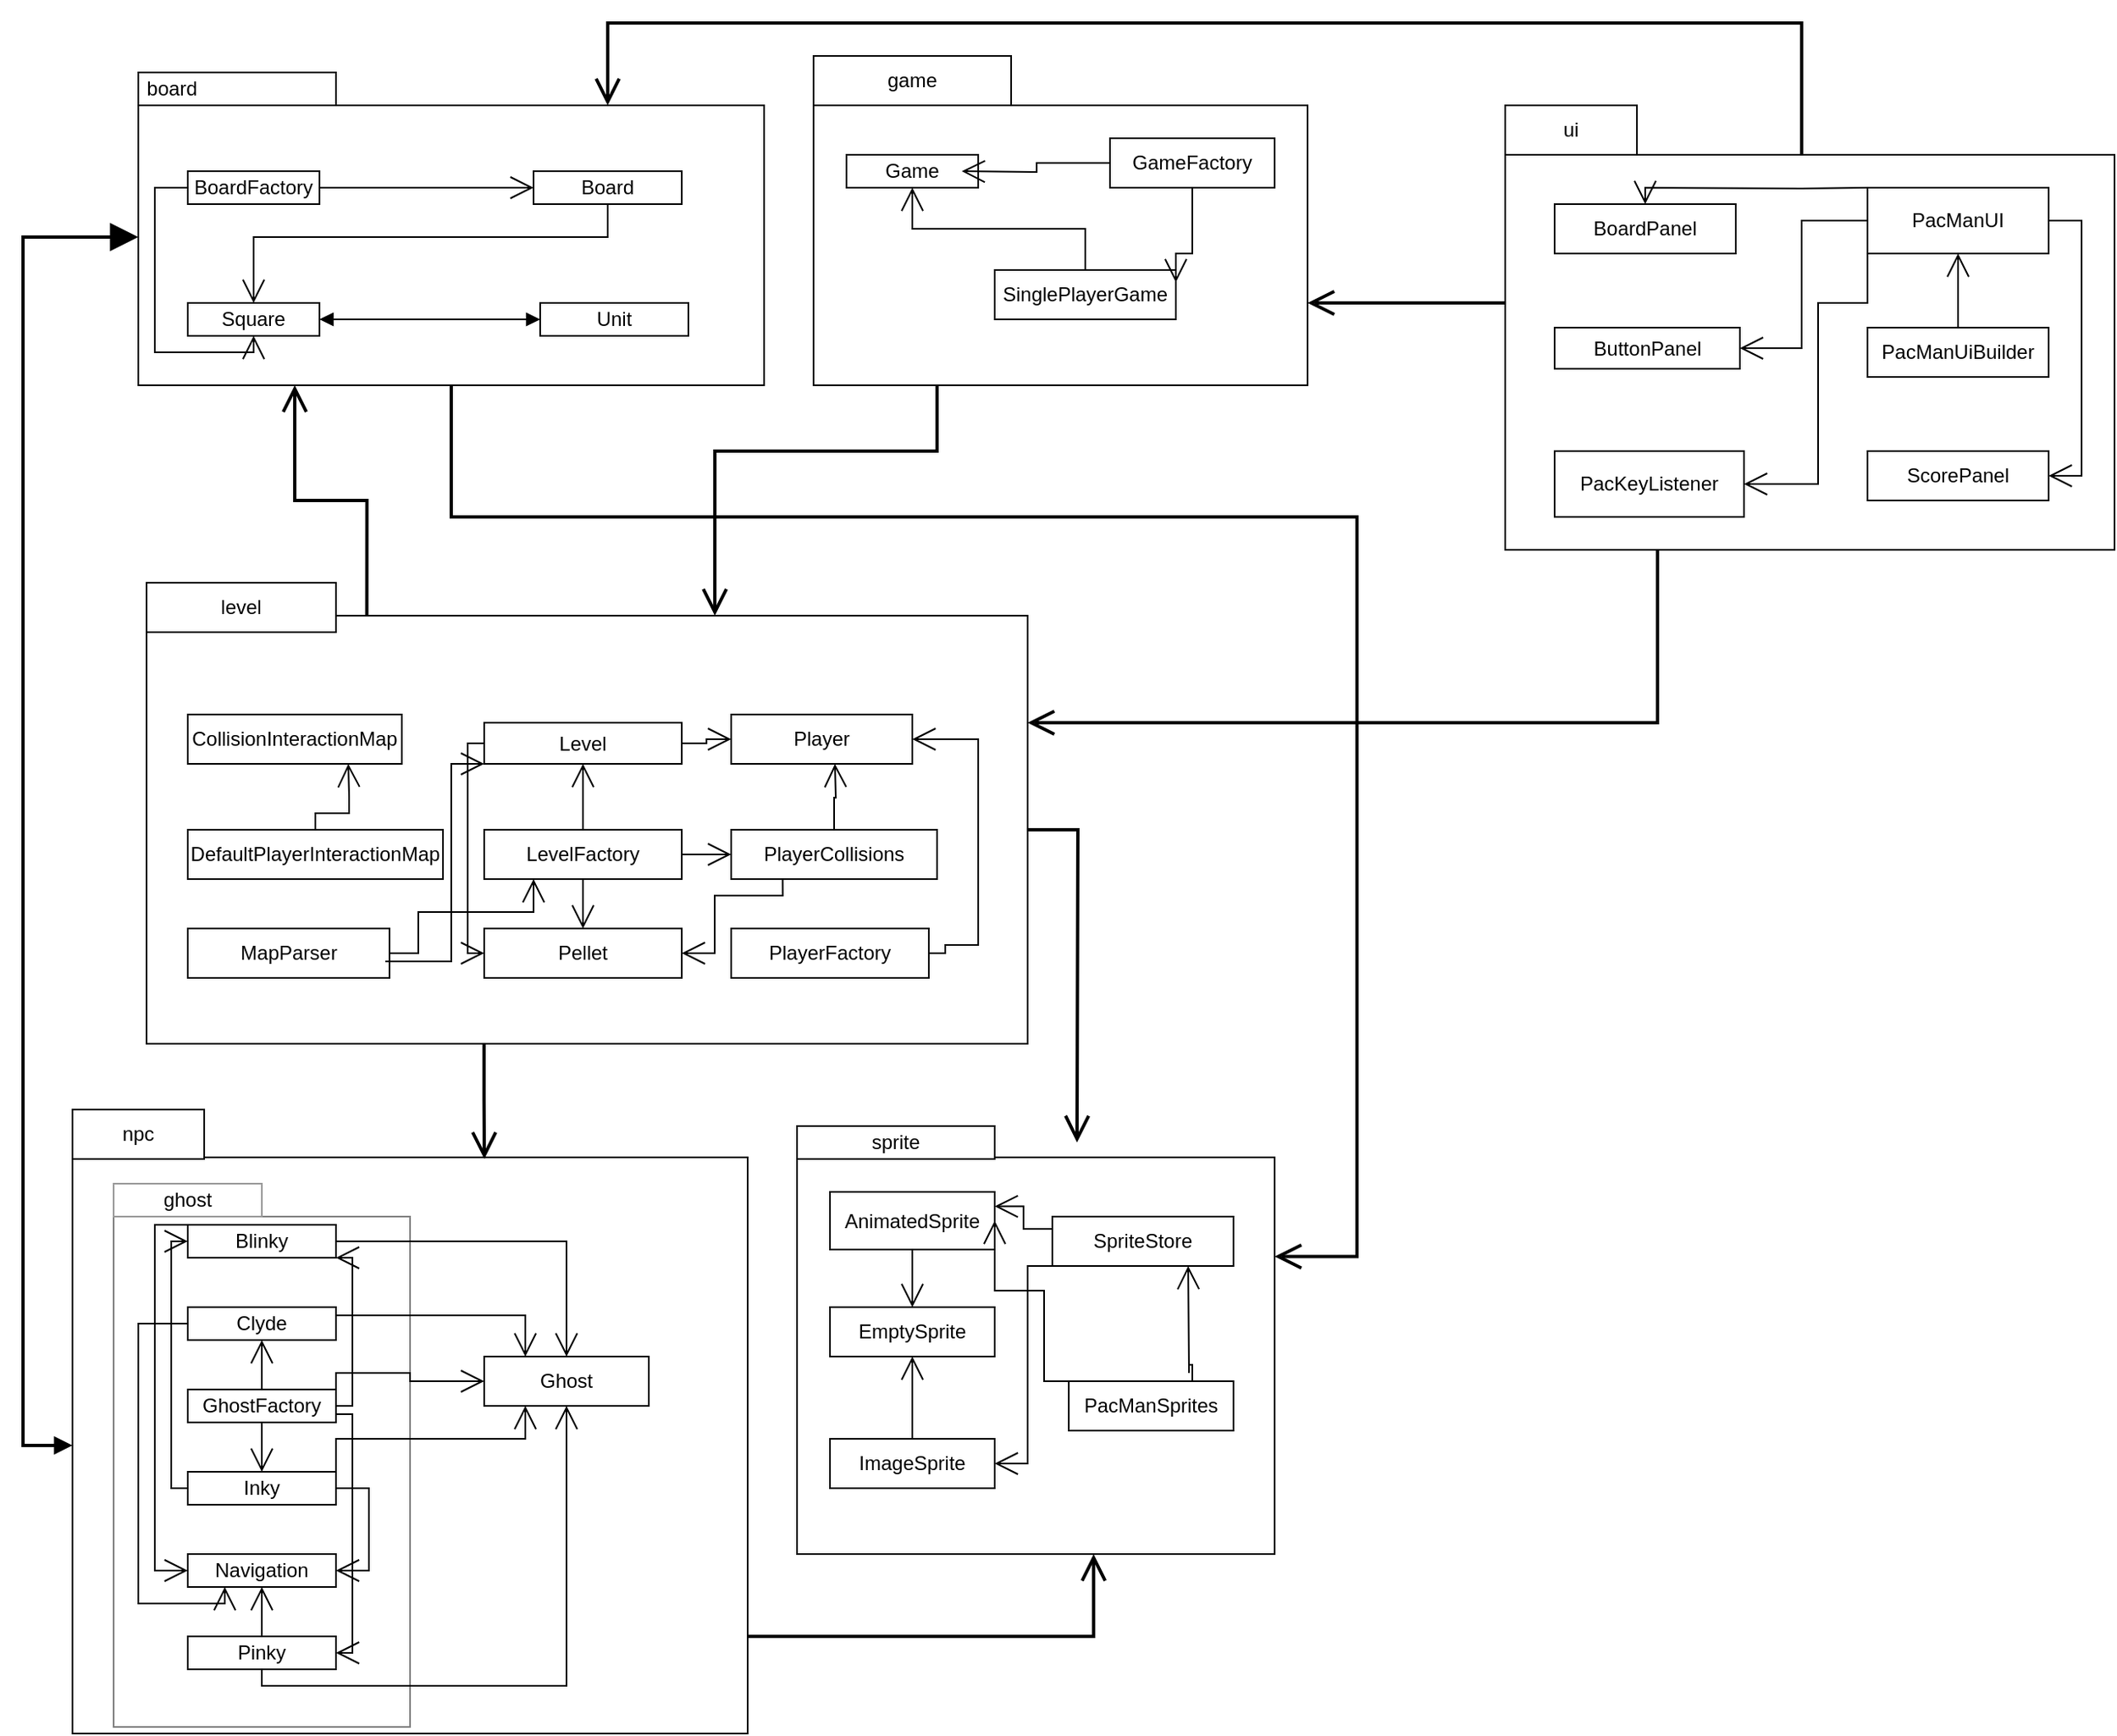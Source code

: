 <mxfile version="15.4.1" type="github" pages="2">
  <diagram id="rdmNm7blJMBrnPc9yoXX" name="Page-1">
    <mxGraphModel dx="2450" dy="2542" grid="1" gridSize="10" guides="1" tooltips="1" connect="1" arrows="1" fold="1" page="1" pageScale="1" pageWidth="827" pageHeight="1169" math="0" shadow="0">
      <root>
        <mxCell id="0" />
        <mxCell id="1" parent="0" />
        <mxCell id="NA3H21Q3aeugYwYsM-4N-1" value="" style="rounded=0;whiteSpace=wrap;html=1;" vertex="1" parent="1">
          <mxGeometry x="50" y="60" width="380" height="170" as="geometry" />
        </mxCell>
        <mxCell id="NA3H21Q3aeugYwYsM-4N-2" value="" style="rounded=0;whiteSpace=wrap;html=1;" vertex="1" parent="1">
          <mxGeometry x="50" y="40" width="120" height="20" as="geometry" />
        </mxCell>
        <mxCell id="NA3H21Q3aeugYwYsM-4N-3" value="board" style="text;html=1;align=center;verticalAlign=middle;resizable=0;points=[];autosize=1;strokeColor=none;fillColor=none;" vertex="1" parent="1">
          <mxGeometry x="45" y="40" width="50" height="20" as="geometry" />
        </mxCell>
        <mxCell id="NA3H21Q3aeugYwYsM-4N-4" value="BoardFactory" style="rounded=0;whiteSpace=wrap;html=1;" vertex="1" parent="1">
          <mxGeometry x="80" y="100" width="80" height="20" as="geometry" />
        </mxCell>
        <mxCell id="NA3H21Q3aeugYwYsM-4N-5" value="Board" style="rounded=0;whiteSpace=wrap;html=1;" vertex="1" parent="1">
          <mxGeometry x="290" y="100" width="90" height="20" as="geometry" />
        </mxCell>
        <mxCell id="NA3H21Q3aeugYwYsM-4N-8" value="Square" style="rounded=0;whiteSpace=wrap;html=1;" vertex="1" parent="1">
          <mxGeometry x="80" y="180" width="80" height="20" as="geometry" />
        </mxCell>
        <mxCell id="NA3H21Q3aeugYwYsM-4N-10" value="" style="rounded=0;whiteSpace=wrap;html=1;" vertex="1" parent="1">
          <mxGeometry x="460" y="60" width="300" height="170" as="geometry" />
        </mxCell>
        <mxCell id="NA3H21Q3aeugYwYsM-4N-11" value="game" style="rounded=0;whiteSpace=wrap;html=1;" vertex="1" parent="1">
          <mxGeometry x="460" y="30" width="120" height="30" as="geometry" />
        </mxCell>
        <mxCell id="NA3H21Q3aeugYwYsM-4N-9" value="Unit" style="rounded=0;whiteSpace=wrap;html=1;" vertex="1" parent="1">
          <mxGeometry x="294" y="180" width="90" height="20" as="geometry" />
        </mxCell>
        <mxCell id="NA3H21Q3aeugYwYsM-4N-17" value="" style="endArrow=open;endFill=1;endSize=12;html=1;rounded=0;edgeStyle=orthogonalEdgeStyle;" edge="1" parent="1" source="NA3H21Q3aeugYwYsM-4N-5" target="NA3H21Q3aeugYwYsM-4N-8">
          <mxGeometry width="160" relative="1" as="geometry">
            <mxPoint x="190" y="120" as="sourcePoint" />
            <mxPoint x="350" y="120" as="targetPoint" />
            <Array as="points">
              <mxPoint x="335" y="140" />
              <mxPoint x="120" y="140" />
            </Array>
          </mxGeometry>
        </mxCell>
        <mxCell id="NA3H21Q3aeugYwYsM-4N-18" value="" style="endArrow=open;endFill=1;endSize=12;html=1;rounded=0;edgeStyle=orthogonalEdgeStyle;" edge="1" parent="1" source="NA3H21Q3aeugYwYsM-4N-4" target="NA3H21Q3aeugYwYsM-4N-5">
          <mxGeometry width="160" relative="1" as="geometry">
            <mxPoint x="190" y="120" as="sourcePoint" />
            <mxPoint x="350" y="120" as="targetPoint" />
          </mxGeometry>
        </mxCell>
        <mxCell id="NA3H21Q3aeugYwYsM-4N-19" value="" style="endArrow=open;endFill=1;endSize=12;html=1;rounded=0;edgeStyle=orthogonalEdgeStyle;entryX=0.5;entryY=1;entryDx=0;entryDy=0;exitX=0;exitY=0.5;exitDx=0;exitDy=0;" edge="1" parent="1" source="NA3H21Q3aeugYwYsM-4N-4" target="NA3H21Q3aeugYwYsM-4N-8">
          <mxGeometry width="160" relative="1" as="geometry">
            <mxPoint x="150" y="110" as="sourcePoint" />
            <mxPoint x="350" y="120" as="targetPoint" />
            <Array as="points">
              <mxPoint x="60" y="110" />
              <mxPoint x="60" y="210" />
              <mxPoint x="120" y="210" />
            </Array>
          </mxGeometry>
        </mxCell>
        <mxCell id="NA3H21Q3aeugYwYsM-4N-27" value="" style="endArrow=block;startArrow=block;endFill=1;startFill=1;html=1;rounded=0;edgeStyle=orthogonalEdgeStyle;entryX=0;entryY=0.5;entryDx=0;entryDy=0;exitX=1;exitY=0.5;exitDx=0;exitDy=0;" edge="1" parent="1" source="NA3H21Q3aeugYwYsM-4N-8" target="NA3H21Q3aeugYwYsM-4N-9">
          <mxGeometry width="160" relative="1" as="geometry">
            <mxPoint x="190" y="120" as="sourcePoint" />
            <mxPoint x="350" y="120" as="targetPoint" />
            <Array as="points" />
          </mxGeometry>
        </mxCell>
        <mxCell id="NA3H21Q3aeugYwYsM-4N-28" value="Game" style="rounded=0;whiteSpace=wrap;html=1;" vertex="1" parent="1">
          <mxGeometry x="480" y="90" width="80" height="20" as="geometry" />
        </mxCell>
        <mxCell id="NA3H21Q3aeugYwYsM-4N-29" value="SinglePlayerGame" style="rounded=0;whiteSpace=wrap;html=1;" vertex="1" parent="1">
          <mxGeometry x="570" y="160" width="110" height="30" as="geometry" />
        </mxCell>
        <mxCell id="NA3H21Q3aeugYwYsM-4N-30" value="GameFactory" style="rounded=0;whiteSpace=wrap;html=1;" vertex="1" parent="1">
          <mxGeometry x="640" y="80" width="100" height="30" as="geometry" />
        </mxCell>
        <mxCell id="NA3H21Q3aeugYwYsM-4N-32" value="" style="endArrow=open;endFill=1;endSize=12;html=1;rounded=0;edgeStyle=orthogonalEdgeStyle;exitX=0;exitY=0.5;exitDx=0;exitDy=0;" edge="1" parent="1" source="NA3H21Q3aeugYwYsM-4N-30">
          <mxGeometry width="160" relative="1" as="geometry">
            <mxPoint x="320" y="20" as="sourcePoint" />
            <mxPoint x="550" y="100" as="targetPoint" />
          </mxGeometry>
        </mxCell>
        <mxCell id="NA3H21Q3aeugYwYsM-4N-33" value="" style="endArrow=open;endFill=1;endSize=12;html=1;rounded=0;edgeStyle=orthogonalEdgeStyle;exitX=0.5;exitY=1;exitDx=0;exitDy=0;entryX=1;entryY=0.25;entryDx=0;entryDy=0;" edge="1" parent="1" source="NA3H21Q3aeugYwYsM-4N-30" target="NA3H21Q3aeugYwYsM-4N-29">
          <mxGeometry width="160" relative="1" as="geometry">
            <mxPoint x="320" y="20" as="sourcePoint" />
            <mxPoint x="480" y="20" as="targetPoint" />
            <Array as="points">
              <mxPoint x="690" y="150" />
              <mxPoint x="680" y="150" />
            </Array>
          </mxGeometry>
        </mxCell>
        <mxCell id="NA3H21Q3aeugYwYsM-4N-34" value="" style="endArrow=open;endFill=1;endSize=12;html=1;rounded=0;edgeStyle=orthogonalEdgeStyle;exitX=0.5;exitY=0;exitDx=0;exitDy=0;entryX=0.5;entryY=1;entryDx=0;entryDy=0;" edge="1" parent="1" source="NA3H21Q3aeugYwYsM-4N-29" target="NA3H21Q3aeugYwYsM-4N-28">
          <mxGeometry width="160" relative="1" as="geometry">
            <mxPoint x="320" y="20" as="sourcePoint" />
            <mxPoint x="480" y="20" as="targetPoint" />
          </mxGeometry>
        </mxCell>
        <mxCell id="NA3H21Q3aeugYwYsM-4N-35" value="" style="rounded=0;whiteSpace=wrap;html=1;" vertex="1" parent="1">
          <mxGeometry x="55" y="370" width="535" height="260" as="geometry" />
        </mxCell>
        <mxCell id="NA3H21Q3aeugYwYsM-4N-36" value="level" style="rounded=0;whiteSpace=wrap;html=1;" vertex="1" parent="1">
          <mxGeometry x="55" y="350" width="115" height="30" as="geometry" />
        </mxCell>
        <mxCell id="NA3H21Q3aeugYwYsM-4N-37" value="CollisionInteractionMap" style="rounded=0;whiteSpace=wrap;html=1;" vertex="1" parent="1">
          <mxGeometry x="80" y="430" width="130" height="30" as="geometry" />
        </mxCell>
        <mxCell id="NA3H21Q3aeugYwYsM-4N-38" value="DefaultPlayerInteractionMap" style="rounded=0;whiteSpace=wrap;html=1;" vertex="1" parent="1">
          <mxGeometry x="80" y="500" width="155" height="30" as="geometry" />
        </mxCell>
        <mxCell id="NA3H21Q3aeugYwYsM-4N-39" value="Level" style="rounded=0;whiteSpace=wrap;html=1;" vertex="1" parent="1">
          <mxGeometry x="260" y="435" width="120" height="25" as="geometry" />
        </mxCell>
        <mxCell id="NA3H21Q3aeugYwYsM-4N-40" value="LevelFactory" style="rounded=0;whiteSpace=wrap;html=1;" vertex="1" parent="1">
          <mxGeometry x="260" y="500" width="120" height="30" as="geometry" />
        </mxCell>
        <mxCell id="NA3H21Q3aeugYwYsM-4N-41" value="MapParser" style="rounded=0;whiteSpace=wrap;html=1;" vertex="1" parent="1">
          <mxGeometry x="80" y="560" width="122.5" height="30" as="geometry" />
        </mxCell>
        <mxCell id="NA3H21Q3aeugYwYsM-4N-42" value="Pellet" style="rounded=0;whiteSpace=wrap;html=1;" vertex="1" parent="1">
          <mxGeometry x="260" y="560" width="120" height="30" as="geometry" />
        </mxCell>
        <mxCell id="NA3H21Q3aeugYwYsM-4N-43" value="Player" style="rounded=0;whiteSpace=wrap;html=1;" vertex="1" parent="1">
          <mxGeometry x="410" y="430" width="110" height="30" as="geometry" />
        </mxCell>
        <mxCell id="NA3H21Q3aeugYwYsM-4N-44" value="PlayerCollisions" style="rounded=0;whiteSpace=wrap;html=1;" vertex="1" parent="1">
          <mxGeometry x="410" y="500" width="125" height="30" as="geometry" />
        </mxCell>
        <mxCell id="NA3H21Q3aeugYwYsM-4N-45" value="PlayerFactory" style="rounded=0;whiteSpace=wrap;html=1;" vertex="1" parent="1">
          <mxGeometry x="410" y="560" width="120" height="30" as="geometry" />
        </mxCell>
        <mxCell id="NA3H21Q3aeugYwYsM-4N-46" value="" style="endArrow=open;endFill=1;endSize=12;html=1;rounded=0;edgeStyle=orthogonalEdgeStyle;exitX=0.5;exitY=0;exitDx=0;exitDy=0;entryX=0.75;entryY=1;entryDx=0;entryDy=0;" edge="1" parent="1" source="NA3H21Q3aeugYwYsM-4N-38" target="NA3H21Q3aeugYwYsM-4N-37">
          <mxGeometry width="160" relative="1" as="geometry">
            <mxPoint x="270" y="360" as="sourcePoint" />
            <mxPoint x="430" y="360" as="targetPoint" />
            <Array as="points">
              <mxPoint x="158" y="490" />
              <mxPoint x="178" y="490" />
              <mxPoint x="178" y="480" />
              <mxPoint x="178" y="480" />
            </Array>
          </mxGeometry>
        </mxCell>
        <mxCell id="NA3H21Q3aeugYwYsM-4N-49" value="" style="endArrow=open;endFill=1;endSize=12;html=1;rounded=0;edgeStyle=orthogonalEdgeStyle;exitX=1;exitY=0.5;exitDx=0;exitDy=0;entryX=0;entryY=0.5;entryDx=0;entryDy=0;" edge="1" parent="1" source="NA3H21Q3aeugYwYsM-4N-39" target="NA3H21Q3aeugYwYsM-4N-43">
          <mxGeometry width="160" relative="1" as="geometry">
            <mxPoint x="190" y="570" as="sourcePoint" />
            <mxPoint x="350" y="570" as="targetPoint" />
          </mxGeometry>
        </mxCell>
        <mxCell id="NA3H21Q3aeugYwYsM-4N-50" value="" style="endArrow=open;endFill=1;endSize=12;html=1;rounded=0;edgeStyle=orthogonalEdgeStyle;exitX=0.5;exitY=0;exitDx=0;exitDy=0;entryX=0.5;entryY=1;entryDx=0;entryDy=0;" edge="1" parent="1" source="NA3H21Q3aeugYwYsM-4N-40" target="NA3H21Q3aeugYwYsM-4N-39">
          <mxGeometry width="160" relative="1" as="geometry">
            <mxPoint x="260" y="580" as="sourcePoint" />
            <mxPoint x="420" y="580" as="targetPoint" />
            <Array as="points" />
          </mxGeometry>
        </mxCell>
        <mxCell id="NA3H21Q3aeugYwYsM-4N-51" value="" style="endArrow=open;endFill=1;endSize=12;html=1;rounded=0;edgeStyle=orthogonalEdgeStyle;exitX=1;exitY=0.5;exitDx=0;exitDy=0;" edge="1" parent="1" source="NA3H21Q3aeugYwYsM-4N-40">
          <mxGeometry width="160" relative="1" as="geometry">
            <mxPoint x="260" y="580" as="sourcePoint" />
            <mxPoint x="410" y="515" as="targetPoint" />
          </mxGeometry>
        </mxCell>
        <mxCell id="NA3H21Q3aeugYwYsM-4N-52" value="" style="endArrow=open;endFill=1;endSize=12;html=1;rounded=0;edgeStyle=orthogonalEdgeStyle;exitX=0.5;exitY=1;exitDx=0;exitDy=0;entryX=0.5;entryY=0;entryDx=0;entryDy=0;" edge="1" parent="1" source="NA3H21Q3aeugYwYsM-4N-40" target="NA3H21Q3aeugYwYsM-4N-42">
          <mxGeometry width="160" relative="1" as="geometry">
            <mxPoint x="260" y="580" as="sourcePoint" />
            <mxPoint x="420" y="580" as="targetPoint" />
          </mxGeometry>
        </mxCell>
        <mxCell id="NA3H21Q3aeugYwYsM-4N-53" value="" style="endArrow=open;endFill=1;endSize=12;html=1;rounded=0;edgeStyle=orthogonalEdgeStyle;exitX=0;exitY=0.5;exitDx=0;exitDy=0;entryX=0;entryY=0.5;entryDx=0;entryDy=0;" edge="1" parent="1" source="NA3H21Q3aeugYwYsM-4N-39" target="NA3H21Q3aeugYwYsM-4N-42">
          <mxGeometry width="160" relative="1" as="geometry">
            <mxPoint x="260" y="580" as="sourcePoint" />
            <mxPoint x="420" y="580" as="targetPoint" />
          </mxGeometry>
        </mxCell>
        <mxCell id="NA3H21Q3aeugYwYsM-4N-54" value="" style="endArrow=open;endFill=1;endSize=12;html=1;rounded=0;edgeStyle=orthogonalEdgeStyle;exitX=1;exitY=0.5;exitDx=0;exitDy=0;entryX=0.25;entryY=1;entryDx=0;entryDy=0;" edge="1" parent="1" source="NA3H21Q3aeugYwYsM-4N-41" target="NA3H21Q3aeugYwYsM-4N-40">
          <mxGeometry width="160" relative="1" as="geometry">
            <mxPoint x="260" y="580" as="sourcePoint" />
            <mxPoint x="420" y="580" as="targetPoint" />
            <Array as="points">
              <mxPoint x="220" y="575" />
              <mxPoint x="220" y="550" />
              <mxPoint x="290" y="550" />
            </Array>
          </mxGeometry>
        </mxCell>
        <mxCell id="NA3H21Q3aeugYwYsM-4N-55" value="" style="endArrow=open;endFill=1;endSize=12;html=1;rounded=0;edgeStyle=orthogonalEdgeStyle;entryX=0;entryY=1;entryDx=0;entryDy=0;" edge="1" parent="1" target="NA3H21Q3aeugYwYsM-4N-39">
          <mxGeometry width="160" relative="1" as="geometry">
            <mxPoint x="200" y="580" as="sourcePoint" />
            <mxPoint x="420" y="580" as="targetPoint" />
            <Array as="points">
              <mxPoint x="240" y="580" />
              <mxPoint x="240" y="460" />
            </Array>
          </mxGeometry>
        </mxCell>
        <mxCell id="NA3H21Q3aeugYwYsM-4N-56" value="" style="endArrow=open;endFill=1;endSize=12;html=1;rounded=0;edgeStyle=orthogonalEdgeStyle;exitX=0.25;exitY=1;exitDx=0;exitDy=0;entryX=1;entryY=0.5;entryDx=0;entryDy=0;" edge="1" parent="1" source="NA3H21Q3aeugYwYsM-4N-44" target="NA3H21Q3aeugYwYsM-4N-42">
          <mxGeometry width="160" relative="1" as="geometry">
            <mxPoint x="260" y="580" as="sourcePoint" />
            <mxPoint x="420" y="580" as="targetPoint" />
            <Array as="points">
              <mxPoint x="441" y="540" />
              <mxPoint x="400" y="540" />
              <mxPoint x="400" y="575" />
            </Array>
          </mxGeometry>
        </mxCell>
        <mxCell id="NA3H21Q3aeugYwYsM-4N-58" value="" style="endArrow=open;endFill=1;endSize=12;html=1;rounded=0;edgeStyle=orthogonalEdgeStyle;exitX=0.5;exitY=0;exitDx=0;exitDy=0;" edge="1" parent="1" source="NA3H21Q3aeugYwYsM-4N-44">
          <mxGeometry width="160" relative="1" as="geometry">
            <mxPoint x="260" y="580" as="sourcePoint" />
            <mxPoint x="473" y="460" as="targetPoint" />
          </mxGeometry>
        </mxCell>
        <mxCell id="NA3H21Q3aeugYwYsM-4N-59" value="" style="endArrow=open;endFill=1;endSize=12;html=1;rounded=0;edgeStyle=orthogonalEdgeStyle;exitX=1;exitY=0.5;exitDx=0;exitDy=0;entryX=1;entryY=0.5;entryDx=0;entryDy=0;" edge="1" parent="1" source="NA3H21Q3aeugYwYsM-4N-45" target="NA3H21Q3aeugYwYsM-4N-43">
          <mxGeometry width="160" relative="1" as="geometry">
            <mxPoint x="260" y="580" as="sourcePoint" />
            <mxPoint x="420" y="580" as="targetPoint" />
            <Array as="points">
              <mxPoint x="540" y="575" />
              <mxPoint x="540" y="570" />
              <mxPoint x="560" y="570" />
              <mxPoint x="560" y="445" />
            </Array>
          </mxGeometry>
        </mxCell>
        <mxCell id="NA3H21Q3aeugYwYsM-4N-60" value="" style="rounded=0;whiteSpace=wrap;html=1;" vertex="1" parent="1">
          <mxGeometry x="10" y="699" width="410" height="350" as="geometry" />
        </mxCell>
        <mxCell id="NA3H21Q3aeugYwYsM-4N-61" value="npc" style="rounded=0;whiteSpace=wrap;html=1;" vertex="1" parent="1">
          <mxGeometry x="10" y="670" width="80" height="30" as="geometry" />
        </mxCell>
        <mxCell id="NA3H21Q3aeugYwYsM-4N-62" value="" style="rounded=0;whiteSpace=wrap;html=1;strokeColor=#808080;" vertex="1" parent="1">
          <mxGeometry x="35" y="735" width="180" height="310" as="geometry" />
        </mxCell>
        <mxCell id="NA3H21Q3aeugYwYsM-4N-63" value="Blinky" style="rounded=0;whiteSpace=wrap;html=1;" vertex="1" parent="1">
          <mxGeometry x="80" y="740" width="90" height="20" as="geometry" />
        </mxCell>
        <mxCell id="NA3H21Q3aeugYwYsM-4N-64" value="ghost" style="rounded=0;whiteSpace=wrap;html=1;strokeColor=#999999;" vertex="1" parent="1">
          <mxGeometry x="35" y="715" width="90" height="20" as="geometry" />
        </mxCell>
        <mxCell id="NA3H21Q3aeugYwYsM-4N-65" value="Clyde" style="rounded=0;whiteSpace=wrap;html=1;" vertex="1" parent="1">
          <mxGeometry x="80" y="790" width="90" height="20" as="geometry" />
        </mxCell>
        <mxCell id="NA3H21Q3aeugYwYsM-4N-66" value="GhostFactory" style="rounded=0;whiteSpace=wrap;html=1;" vertex="1" parent="1">
          <mxGeometry x="80" y="840" width="90" height="20" as="geometry" />
        </mxCell>
        <mxCell id="NA3H21Q3aeugYwYsM-4N-67" value="Inky" style="rounded=0;whiteSpace=wrap;html=1;" vertex="1" parent="1">
          <mxGeometry x="80" y="890" width="90" height="20" as="geometry" />
        </mxCell>
        <mxCell id="NA3H21Q3aeugYwYsM-4N-68" value="Navigation" style="rounded=0;whiteSpace=wrap;html=1;" vertex="1" parent="1">
          <mxGeometry x="80" y="940" width="90" height="20" as="geometry" />
        </mxCell>
        <mxCell id="NA3H21Q3aeugYwYsM-4N-69" value="Pinky" style="rounded=0;whiteSpace=wrap;html=1;" vertex="1" parent="1">
          <mxGeometry x="80" y="990" width="90" height="20" as="geometry" />
        </mxCell>
        <mxCell id="NA3H21Q3aeugYwYsM-4N-70" value="Ghost" style="rounded=0;whiteSpace=wrap;html=1;" vertex="1" parent="1">
          <mxGeometry x="260" y="820" width="100" height="30" as="geometry" />
        </mxCell>
        <mxCell id="NA3H21Q3aeugYwYsM-4N-71" value="" style="endArrow=open;endFill=1;endSize=12;html=1;rounded=0;edgeStyle=orthogonalEdgeStyle;exitX=1;exitY=0.5;exitDx=0;exitDy=0;entryX=0.5;entryY=0;entryDx=0;entryDy=0;entryPerimeter=0;" edge="1" parent="1" source="NA3H21Q3aeugYwYsM-4N-63" target="NA3H21Q3aeugYwYsM-4N-70">
          <mxGeometry width="160" relative="1" as="geometry">
            <mxPoint x="140" y="880" as="sourcePoint" />
            <mxPoint x="300" y="880" as="targetPoint" />
          </mxGeometry>
        </mxCell>
        <mxCell id="NA3H21Q3aeugYwYsM-4N-72" value="" style="endArrow=open;endFill=1;endSize=12;html=1;rounded=0;edgeStyle=orthogonalEdgeStyle;exitX=1;exitY=0.25;exitDx=0;exitDy=0;entryX=0.25;entryY=0;entryDx=0;entryDy=0;" edge="1" parent="1" source="NA3H21Q3aeugYwYsM-4N-65" target="NA3H21Q3aeugYwYsM-4N-70">
          <mxGeometry width="160" relative="1" as="geometry">
            <mxPoint x="140" y="880" as="sourcePoint" />
            <mxPoint x="300" y="880" as="targetPoint" />
          </mxGeometry>
        </mxCell>
        <mxCell id="NA3H21Q3aeugYwYsM-4N-73" value="" style="endArrow=open;endFill=1;endSize=12;html=1;rounded=0;edgeStyle=orthogonalEdgeStyle;entryX=0.25;entryY=1;entryDx=0;entryDy=0;exitX=0;exitY=0.5;exitDx=0;exitDy=0;" edge="1" parent="1" source="NA3H21Q3aeugYwYsM-4N-65" target="NA3H21Q3aeugYwYsM-4N-68">
          <mxGeometry width="160" relative="1" as="geometry">
            <mxPoint x="140" y="880" as="sourcePoint" />
            <mxPoint x="300" y="880" as="targetPoint" />
            <Array as="points">
              <mxPoint x="50" y="800" />
              <mxPoint x="50" y="970" />
              <mxPoint x="103" y="970" />
            </Array>
          </mxGeometry>
        </mxCell>
        <mxCell id="NA3H21Q3aeugYwYsM-4N-75" value="" style="endArrow=open;endFill=1;endSize=12;html=1;rounded=0;edgeStyle=orthogonalEdgeStyle;exitX=0;exitY=0.25;exitDx=0;exitDy=0;" edge="1" parent="1" source="NA3H21Q3aeugYwYsM-4N-63">
          <mxGeometry width="160" relative="1" as="geometry">
            <mxPoint x="140" y="880" as="sourcePoint" />
            <mxPoint x="80" y="950" as="targetPoint" />
            <Array as="points">
              <mxPoint x="80" y="740" />
              <mxPoint x="60" y="740" />
              <mxPoint x="60" y="950" />
            </Array>
          </mxGeometry>
        </mxCell>
        <mxCell id="NA3H21Q3aeugYwYsM-4N-76" value="" style="endArrow=open;endFill=1;endSize=12;html=1;rounded=0;edgeStyle=orthogonalEdgeStyle;exitX=1;exitY=0.5;exitDx=0;exitDy=0;" edge="1" parent="1" source="NA3H21Q3aeugYwYsM-4N-66">
          <mxGeometry width="160" relative="1" as="geometry">
            <mxPoint x="140" y="880" as="sourcePoint" />
            <mxPoint x="170" y="760" as="targetPoint" />
            <Array as="points">
              <mxPoint x="180" y="850" />
              <mxPoint x="180" y="760" />
            </Array>
          </mxGeometry>
        </mxCell>
        <mxCell id="NA3H21Q3aeugYwYsM-4N-77" value="" style="endArrow=open;endFill=1;endSize=12;html=1;rounded=0;edgeStyle=orthogonalEdgeStyle;exitX=0.5;exitY=0;exitDx=0;exitDy=0;entryX=0.5;entryY=1;entryDx=0;entryDy=0;" edge="1" parent="1" source="NA3H21Q3aeugYwYsM-4N-66" target="NA3H21Q3aeugYwYsM-4N-65">
          <mxGeometry width="160" relative="1" as="geometry">
            <mxPoint x="140" y="880" as="sourcePoint" />
            <mxPoint x="300" y="880" as="targetPoint" />
          </mxGeometry>
        </mxCell>
        <mxCell id="NA3H21Q3aeugYwYsM-4N-78" value="" style="endArrow=open;endFill=1;endSize=12;html=1;rounded=0;edgeStyle=orthogonalEdgeStyle;exitX=0.5;exitY=1;exitDx=0;exitDy=0;entryX=0.5;entryY=0;entryDx=0;entryDy=0;" edge="1" parent="1" source="NA3H21Q3aeugYwYsM-4N-66" target="NA3H21Q3aeugYwYsM-4N-67">
          <mxGeometry width="160" relative="1" as="geometry">
            <mxPoint x="140" y="880" as="sourcePoint" />
            <mxPoint x="300" y="880" as="targetPoint" />
          </mxGeometry>
        </mxCell>
        <mxCell id="NA3H21Q3aeugYwYsM-4N-79" value="" style="endArrow=open;endFill=1;endSize=12;html=1;rounded=0;edgeStyle=orthogonalEdgeStyle;exitX=1;exitY=0.75;exitDx=0;exitDy=0;entryX=1;entryY=0.5;entryDx=0;entryDy=0;" edge="1" parent="1" source="NA3H21Q3aeugYwYsM-4N-66" target="NA3H21Q3aeugYwYsM-4N-69">
          <mxGeometry width="160" relative="1" as="geometry">
            <mxPoint x="140" y="880" as="sourcePoint" />
            <mxPoint x="300" y="880" as="targetPoint" />
          </mxGeometry>
        </mxCell>
        <mxCell id="NA3H21Q3aeugYwYsM-4N-80" value="" style="endArrow=open;endFill=1;endSize=12;html=1;rounded=0;edgeStyle=orthogonalEdgeStyle;exitX=1;exitY=0;exitDx=0;exitDy=0;entryX=0;entryY=0.5;entryDx=0;entryDy=0;" edge="1" parent="1" source="NA3H21Q3aeugYwYsM-4N-66" target="NA3H21Q3aeugYwYsM-4N-70">
          <mxGeometry width="160" relative="1" as="geometry">
            <mxPoint x="140" y="880" as="sourcePoint" />
            <mxPoint x="300" y="880" as="targetPoint" />
          </mxGeometry>
        </mxCell>
        <mxCell id="NA3H21Q3aeugYwYsM-4N-81" value="" style="endArrow=open;endFill=1;endSize=12;html=1;rounded=0;edgeStyle=orthogonalEdgeStyle;exitX=0;exitY=0.5;exitDx=0;exitDy=0;entryX=0;entryY=0.5;entryDx=0;entryDy=0;" edge="1" parent="1" source="NA3H21Q3aeugYwYsM-4N-67" target="NA3H21Q3aeugYwYsM-4N-63">
          <mxGeometry width="160" relative="1" as="geometry">
            <mxPoint x="140" y="880" as="sourcePoint" />
            <mxPoint x="300" y="880" as="targetPoint" />
          </mxGeometry>
        </mxCell>
        <mxCell id="NA3H21Q3aeugYwYsM-4N-82" value="" style="endArrow=open;endFill=1;endSize=12;html=1;rounded=0;edgeStyle=orthogonalEdgeStyle;exitX=1;exitY=0.5;exitDx=0;exitDy=0;entryX=1;entryY=0.5;entryDx=0;entryDy=0;" edge="1" parent="1" source="NA3H21Q3aeugYwYsM-4N-67" target="NA3H21Q3aeugYwYsM-4N-68">
          <mxGeometry width="160" relative="1" as="geometry">
            <mxPoint x="140" y="880" as="sourcePoint" />
            <mxPoint x="300" y="880" as="targetPoint" />
            <Array as="points">
              <mxPoint x="190" y="900" />
              <mxPoint x="190" y="950" />
            </Array>
          </mxGeometry>
        </mxCell>
        <mxCell id="NA3H21Q3aeugYwYsM-4N-83" value="" style="endArrow=open;endFill=1;endSize=12;html=1;rounded=0;edgeStyle=orthogonalEdgeStyle;exitX=1;exitY=0;exitDx=0;exitDy=0;entryX=0.25;entryY=1;entryDx=0;entryDy=0;" edge="1" parent="1" source="NA3H21Q3aeugYwYsM-4N-67" target="NA3H21Q3aeugYwYsM-4N-70">
          <mxGeometry width="160" relative="1" as="geometry">
            <mxPoint x="140" y="880" as="sourcePoint" />
            <mxPoint x="300" y="880" as="targetPoint" />
          </mxGeometry>
        </mxCell>
        <mxCell id="NA3H21Q3aeugYwYsM-4N-84" value="" style="endArrow=open;endFill=1;endSize=12;html=1;rounded=0;edgeStyle=orthogonalEdgeStyle;exitX=0.5;exitY=0;exitDx=0;exitDy=0;" edge="1" parent="1" source="NA3H21Q3aeugYwYsM-4N-69">
          <mxGeometry width="160" relative="1" as="geometry">
            <mxPoint x="140" y="880" as="sourcePoint" />
            <mxPoint x="125" y="960" as="targetPoint" />
          </mxGeometry>
        </mxCell>
        <mxCell id="NA3H21Q3aeugYwYsM-4N-85" value="" style="endArrow=open;endFill=1;endSize=12;html=1;rounded=0;edgeStyle=orthogonalEdgeStyle;exitX=0.5;exitY=1;exitDx=0;exitDy=0;entryX=0.5;entryY=1;entryDx=0;entryDy=0;" edge="1" parent="1" source="NA3H21Q3aeugYwYsM-4N-69" target="NA3H21Q3aeugYwYsM-4N-70">
          <mxGeometry width="160" relative="1" as="geometry">
            <mxPoint x="140" y="880" as="sourcePoint" />
            <mxPoint x="300" y="880" as="targetPoint" />
          </mxGeometry>
        </mxCell>
        <mxCell id="NA3H21Q3aeugYwYsM-4N-86" value="" style="rounded=0;whiteSpace=wrap;html=1;strokeColor=#000000;" vertex="1" parent="1">
          <mxGeometry x="450" y="699" width="290" height="241" as="geometry" />
        </mxCell>
        <mxCell id="NA3H21Q3aeugYwYsM-4N-87" value="sprite" style="rounded=0;whiteSpace=wrap;html=1;strokeColor=#000000;" vertex="1" parent="1">
          <mxGeometry x="450" y="680" width="120" height="20" as="geometry" />
        </mxCell>
        <mxCell id="NA3H21Q3aeugYwYsM-4N-88" value="AnimatedSprite" style="rounded=0;whiteSpace=wrap;html=1;strokeColor=#000000;" vertex="1" parent="1">
          <mxGeometry x="470" y="720" width="100" height="35" as="geometry" />
        </mxCell>
        <mxCell id="NA3H21Q3aeugYwYsM-4N-90" value="EmptySprite" style="rounded=0;whiteSpace=wrap;html=1;strokeColor=#000000;" vertex="1" parent="1">
          <mxGeometry x="470" y="790" width="100" height="30" as="geometry" />
        </mxCell>
        <mxCell id="NA3H21Q3aeugYwYsM-4N-91" value="ImageSprite" style="rounded=0;whiteSpace=wrap;html=1;strokeColor=#000000;" vertex="1" parent="1">
          <mxGeometry x="470" y="870" width="100" height="30" as="geometry" />
        </mxCell>
        <mxCell id="NA3H21Q3aeugYwYsM-4N-92" value="PacManSprites" style="rounded=0;whiteSpace=wrap;html=1;strokeColor=#000000;" vertex="1" parent="1">
          <mxGeometry x="615" y="835" width="100" height="30" as="geometry" />
        </mxCell>
        <mxCell id="NA3H21Q3aeugYwYsM-4N-93" value="SpriteStore" style="rounded=0;whiteSpace=wrap;html=1;strokeColor=#000000;" vertex="1" parent="1">
          <mxGeometry x="605" y="735" width="110" height="30" as="geometry" />
        </mxCell>
        <mxCell id="NA3H21Q3aeugYwYsM-4N-94" value="" style="endArrow=open;endFill=1;endSize=12;html=1;rounded=0;edgeStyle=orthogonalEdgeStyle;exitX=0.5;exitY=1;exitDx=0;exitDy=0;entryX=0.5;entryY=0;entryDx=0;entryDy=0;" edge="1" parent="1" source="NA3H21Q3aeugYwYsM-4N-88" target="NA3H21Q3aeugYwYsM-4N-90">
          <mxGeometry width="160" relative="1" as="geometry">
            <mxPoint x="510" y="830" as="sourcePoint" />
            <mxPoint x="670" y="830" as="targetPoint" />
          </mxGeometry>
        </mxCell>
        <mxCell id="NA3H21Q3aeugYwYsM-4N-95" value="" style="endArrow=open;endFill=1;endSize=12;html=1;rounded=0;edgeStyle=orthogonalEdgeStyle;exitX=0.5;exitY=0;exitDx=0;exitDy=0;entryX=0.5;entryY=1;entryDx=0;entryDy=0;" edge="1" parent="1" source="NA3H21Q3aeugYwYsM-4N-91" target="NA3H21Q3aeugYwYsM-4N-90">
          <mxGeometry width="160" relative="1" as="geometry">
            <mxPoint x="510" y="830" as="sourcePoint" />
            <mxPoint x="670" y="830" as="targetPoint" />
          </mxGeometry>
        </mxCell>
        <mxCell id="NA3H21Q3aeugYwYsM-4N-96" value="" style="endArrow=open;endFill=1;endSize=12;html=1;rounded=0;edgeStyle=orthogonalEdgeStyle;exitX=0.5;exitY=0;exitDx=0;exitDy=0;entryX=1;entryY=0.5;entryDx=0;entryDy=0;" edge="1" parent="1" source="NA3H21Q3aeugYwYsM-4N-92" target="NA3H21Q3aeugYwYsM-4N-88">
          <mxGeometry width="160" relative="1" as="geometry">
            <mxPoint x="510" y="830" as="sourcePoint" />
            <mxPoint x="670" y="830" as="targetPoint" />
            <Array as="points">
              <mxPoint x="600" y="835" />
              <mxPoint x="600" y="780" />
              <mxPoint x="570" y="780" />
            </Array>
          </mxGeometry>
        </mxCell>
        <mxCell id="NA3H21Q3aeugYwYsM-4N-97" value="" style="endArrow=open;endFill=1;endSize=12;html=1;rounded=0;edgeStyle=orthogonalEdgeStyle;exitX=0.75;exitY=0;exitDx=0;exitDy=0;entryX=0.75;entryY=1;entryDx=0;entryDy=0;" edge="1" parent="1" source="NA3H21Q3aeugYwYsM-4N-92" target="NA3H21Q3aeugYwYsM-4N-93">
          <mxGeometry width="160" relative="1" as="geometry">
            <mxPoint x="510" y="830" as="sourcePoint" />
            <mxPoint x="670" y="830" as="targetPoint" />
            <Array as="points">
              <mxPoint x="690" y="825" />
              <mxPoint x="688" y="825" />
              <mxPoint x="688" y="830" />
            </Array>
          </mxGeometry>
        </mxCell>
        <mxCell id="NA3H21Q3aeugYwYsM-4N-98" value="" style="endArrow=open;endFill=1;endSize=12;html=1;rounded=0;edgeStyle=orthogonalEdgeStyle;exitX=0;exitY=0.25;exitDx=0;exitDy=0;entryX=1;entryY=0.25;entryDx=0;entryDy=0;" edge="1" parent="1" source="NA3H21Q3aeugYwYsM-4N-93" target="NA3H21Q3aeugYwYsM-4N-88">
          <mxGeometry width="160" relative="1" as="geometry">
            <mxPoint x="510" y="830" as="sourcePoint" />
            <mxPoint x="670" y="830" as="targetPoint" />
          </mxGeometry>
        </mxCell>
        <mxCell id="NA3H21Q3aeugYwYsM-4N-99" value="" style="endArrow=open;endFill=1;endSize=12;html=1;rounded=0;edgeStyle=orthogonalEdgeStyle;exitX=0;exitY=1;exitDx=0;exitDy=0;" edge="1" parent="1" source="NA3H21Q3aeugYwYsM-4N-93">
          <mxGeometry width="160" relative="1" as="geometry">
            <mxPoint x="510" y="830" as="sourcePoint" />
            <mxPoint x="570" y="885" as="targetPoint" />
            <Array as="points">
              <mxPoint x="590" y="765" />
              <mxPoint x="590" y="885" />
            </Array>
          </mxGeometry>
        </mxCell>
        <mxCell id="dd4diaTLzipPxqVwWaSN-3" value="" style="rounded=0;whiteSpace=wrap;html=1;strokeColor=#000000;" vertex="1" parent="1">
          <mxGeometry x="880" y="90" width="370" height="240" as="geometry" />
        </mxCell>
        <mxCell id="dd4diaTLzipPxqVwWaSN-5" value="ui" style="rounded=0;whiteSpace=wrap;html=1;strokeColor=#000000;" vertex="1" parent="1">
          <mxGeometry x="880" y="60" width="80" height="30" as="geometry" />
        </mxCell>
        <mxCell id="dd4diaTLzipPxqVwWaSN-6" value="BoardPanel" style="rounded=0;whiteSpace=wrap;html=1;strokeColor=#000000;" vertex="1" parent="1">
          <mxGeometry x="910" y="120" width="110" height="30" as="geometry" />
        </mxCell>
        <mxCell id="dd4diaTLzipPxqVwWaSN-7" value="ButtonPanel" style="rounded=0;whiteSpace=wrap;html=1;strokeColor=#000000;" vertex="1" parent="1">
          <mxGeometry x="910" y="195" width="112.5" height="25" as="geometry" />
        </mxCell>
        <mxCell id="dd4diaTLzipPxqVwWaSN-8" value="PacKeyListener" style="rounded=0;whiteSpace=wrap;html=1;strokeColor=#000000;" vertex="1" parent="1">
          <mxGeometry x="910" y="270" width="115" height="40" as="geometry" />
        </mxCell>
        <mxCell id="dd4diaTLzipPxqVwWaSN-9" value="PacManUI" style="rounded=0;whiteSpace=wrap;html=1;strokeColor=#000000;" vertex="1" parent="1">
          <mxGeometry x="1100" y="110" width="110" height="40" as="geometry" />
        </mxCell>
        <mxCell id="dd4diaTLzipPxqVwWaSN-10" value="PacManUiBuilder" style="rounded=0;whiteSpace=wrap;html=1;strokeColor=#000000;" vertex="1" parent="1">
          <mxGeometry x="1100" y="195" width="110" height="30" as="geometry" />
        </mxCell>
        <mxCell id="dd4diaTLzipPxqVwWaSN-11" value="ScorePanel" style="rounded=0;whiteSpace=wrap;html=1;strokeColor=#000000;" vertex="1" parent="1">
          <mxGeometry x="1100" y="270" width="110" height="30" as="geometry" />
        </mxCell>
        <mxCell id="dd4diaTLzipPxqVwWaSN-14" value="" style="endArrow=open;endFill=1;endSize=12;html=1;rounded=0;edgeStyle=orthogonalEdgeStyle;entryX=0.5;entryY=0;entryDx=0;entryDy=0;" edge="1" parent="1" target="dd4diaTLzipPxqVwWaSN-6">
          <mxGeometry width="160" relative="1" as="geometry">
            <mxPoint x="1100" y="110" as="sourcePoint" />
            <mxPoint x="1110" y="90" as="targetPoint" />
            <Array as="points" />
          </mxGeometry>
        </mxCell>
        <mxCell id="dd4diaTLzipPxqVwWaSN-15" value="" style="endArrow=open;endFill=1;endSize=12;html=1;rounded=0;edgeStyle=orthogonalEdgeStyle;exitX=0;exitY=0.5;exitDx=0;exitDy=0;entryX=1;entryY=0.5;entryDx=0;entryDy=0;" edge="1" parent="1" source="dd4diaTLzipPxqVwWaSN-9" target="dd4diaTLzipPxqVwWaSN-7">
          <mxGeometry width="160" relative="1" as="geometry">
            <mxPoint x="950" y="90" as="sourcePoint" />
            <mxPoint x="1110" y="90" as="targetPoint" />
            <Array as="points">
              <mxPoint x="1060" y="130" />
              <mxPoint x="1060" y="208" />
            </Array>
          </mxGeometry>
        </mxCell>
        <mxCell id="dd4diaTLzipPxqVwWaSN-16" value="" style="endArrow=open;endFill=1;endSize=12;html=1;rounded=0;edgeStyle=orthogonalEdgeStyle;exitX=0;exitY=1;exitDx=0;exitDy=0;entryX=1;entryY=0.5;entryDx=0;entryDy=0;" edge="1" parent="1" source="dd4diaTLzipPxqVwWaSN-9" target="dd4diaTLzipPxqVwWaSN-8">
          <mxGeometry width="160" relative="1" as="geometry">
            <mxPoint x="950" y="90" as="sourcePoint" />
            <mxPoint x="1110" y="90" as="targetPoint" />
            <Array as="points">
              <mxPoint x="1100" y="180" />
              <mxPoint x="1070" y="180" />
              <mxPoint x="1070" y="290" />
            </Array>
          </mxGeometry>
        </mxCell>
        <mxCell id="dd4diaTLzipPxqVwWaSN-17" value="" style="endArrow=open;endFill=1;endSize=12;html=1;rounded=0;edgeStyle=orthogonalEdgeStyle;exitX=1;exitY=0.5;exitDx=0;exitDy=0;entryX=1;entryY=0.5;entryDx=0;entryDy=0;" edge="1" parent="1" source="dd4diaTLzipPxqVwWaSN-9" target="dd4diaTLzipPxqVwWaSN-11">
          <mxGeometry width="160" relative="1" as="geometry">
            <mxPoint x="950" y="90" as="sourcePoint" />
            <mxPoint x="1110" y="90" as="targetPoint" />
            <Array as="points">
              <mxPoint x="1230" y="130" />
              <mxPoint x="1230" y="285" />
            </Array>
          </mxGeometry>
        </mxCell>
        <mxCell id="dd4diaTLzipPxqVwWaSN-18" value="" style="endArrow=open;endFill=1;endSize=12;html=1;rounded=0;edgeStyle=orthogonalEdgeStyle;exitX=0.5;exitY=0;exitDx=0;exitDy=0;" edge="1" parent="1" source="dd4diaTLzipPxqVwWaSN-10" target="dd4diaTLzipPxqVwWaSN-9">
          <mxGeometry width="160" relative="1" as="geometry">
            <mxPoint x="950" y="90" as="sourcePoint" />
            <mxPoint x="1110" y="90" as="targetPoint" />
          </mxGeometry>
        </mxCell>
        <mxCell id="dd4diaTLzipPxqVwWaSN-20" value="" style="endArrow=open;endFill=1;endSize=12;html=1;rounded=0;edgeStyle=orthogonalEdgeStyle;exitX=0.5;exitY=1;exitDx=0;exitDy=0;entryX=1;entryY=0.25;entryDx=0;entryDy=0;strokeWidth=2;" edge="1" parent="1" source="NA3H21Q3aeugYwYsM-4N-1" target="NA3H21Q3aeugYwYsM-4N-86">
          <mxGeometry width="160" relative="1" as="geometry">
            <mxPoint x="340" y="570" as="sourcePoint" />
            <mxPoint x="500" y="570" as="targetPoint" />
            <Array as="points">
              <mxPoint x="240" y="310" />
              <mxPoint x="790" y="310" />
              <mxPoint x="790" y="759" />
            </Array>
          </mxGeometry>
        </mxCell>
        <mxCell id="dd4diaTLzipPxqVwWaSN-21" value="" style="endArrow=open;endFill=1;endSize=12;html=1;rounded=0;strokeWidth=2;edgeStyle=orthogonalEdgeStyle;exitX=0.25;exitY=1;exitDx=0;exitDy=0;entryX=0.645;entryY=0;entryDx=0;entryDy=0;entryPerimeter=0;" edge="1" parent="1" source="NA3H21Q3aeugYwYsM-4N-10" target="NA3H21Q3aeugYwYsM-4N-35">
          <mxGeometry width="160" relative="1" as="geometry">
            <mxPoint x="70" y="570" as="sourcePoint" />
            <mxPoint x="230" y="570" as="targetPoint" />
            <Array as="points">
              <mxPoint x="535" y="270" />
              <mxPoint x="400" y="270" />
            </Array>
          </mxGeometry>
        </mxCell>
        <mxCell id="dd4diaTLzipPxqVwWaSN-22" value="" style="endArrow=open;endFill=1;endSize=12;html=1;rounded=0;strokeWidth=2;edgeStyle=orthogonalEdgeStyle;exitX=0.25;exitY=0;exitDx=0;exitDy=0;entryX=0.25;entryY=1;entryDx=0;entryDy=0;" edge="1" parent="1" source="NA3H21Q3aeugYwYsM-4N-35" target="NA3H21Q3aeugYwYsM-4N-1">
          <mxGeometry width="160" relative="1" as="geometry">
            <mxPoint x="640" y="530" as="sourcePoint" />
            <mxPoint x="800" y="530" as="targetPoint" />
          </mxGeometry>
        </mxCell>
        <mxCell id="dd4diaTLzipPxqVwWaSN-24" value="" style="endArrow=open;endFill=1;endSize=12;html=1;rounded=0;strokeWidth=2;edgeStyle=orthogonalEdgeStyle;exitX=1;exitY=0.5;exitDx=0;exitDy=0;" edge="1" parent="1" source="NA3H21Q3aeugYwYsM-4N-35">
          <mxGeometry width="160" relative="1" as="geometry">
            <mxPoint x="380" y="460" as="sourcePoint" />
            <mxPoint x="620" y="690" as="targetPoint" />
          </mxGeometry>
        </mxCell>
        <mxCell id="dd4diaTLzipPxqVwWaSN-25" value="" style="endArrow=open;endFill=1;endSize=12;html=1;rounded=0;strokeWidth=2;edgeStyle=orthogonalEdgeStyle;exitX=0.383;exitY=1;exitDx=0;exitDy=0;exitPerimeter=0;entryX=0.61;entryY=0.003;entryDx=0;entryDy=0;entryPerimeter=0;" edge="1" parent="1" source="NA3H21Q3aeugYwYsM-4N-35" target="NA3H21Q3aeugYwYsM-4N-60">
          <mxGeometry width="160" relative="1" as="geometry">
            <mxPoint x="380" y="460" as="sourcePoint" />
            <mxPoint x="540" y="460" as="targetPoint" />
          </mxGeometry>
        </mxCell>
        <mxCell id="dd4diaTLzipPxqVwWaSN-27" value="" style="endArrow=open;endFill=1;endSize=12;html=1;rounded=0;strokeWidth=2;edgeStyle=orthogonalEdgeStyle;entryX=0.621;entryY=1;entryDx=0;entryDy=0;entryPerimeter=0;" edge="1" parent="1" target="NA3H21Q3aeugYwYsM-4N-86">
          <mxGeometry width="160" relative="1" as="geometry">
            <mxPoint x="420" y="990" as="sourcePoint" />
            <mxPoint x="560" y="520" as="targetPoint" />
            <Array as="points">
              <mxPoint x="420" y="990" />
              <mxPoint x="630" y="990" />
            </Array>
          </mxGeometry>
        </mxCell>
        <mxCell id="dd4diaTLzipPxqVwWaSN-28" value="" style="endArrow=block;startArrow=block;endFill=1;startFill=1;html=1;rounded=0;endSize=12;strokeWidth=2;edgeStyle=orthogonalEdgeStyle;exitX=0;exitY=0.5;exitDx=0;exitDy=0;" edge="1" parent="1" source="NA3H21Q3aeugYwYsM-4N-60">
          <mxGeometry width="160" relative="1" as="geometry">
            <mxPoint x="320" y="520" as="sourcePoint" />
            <mxPoint x="50" y="140" as="targetPoint" />
            <Array as="points">
              <mxPoint x="-20" y="874" />
              <mxPoint x="-20" y="140" />
            </Array>
          </mxGeometry>
        </mxCell>
        <mxCell id="dd4diaTLzipPxqVwWaSN-29" value="" style="endArrow=open;endFill=1;endSize=12;html=1;rounded=0;strokeWidth=2;edgeStyle=orthogonalEdgeStyle;entryX=0.75;entryY=0;entryDx=0;entryDy=0;" edge="1" parent="1" target="NA3H21Q3aeugYwYsM-4N-1">
          <mxGeometry width="160" relative="1" as="geometry">
            <mxPoint x="1060" y="90" as="sourcePoint" />
            <mxPoint x="910" y="300" as="targetPoint" />
            <Array as="points">
              <mxPoint x="1060" y="10" />
              <mxPoint x="335" y="10" />
            </Array>
          </mxGeometry>
        </mxCell>
        <mxCell id="dd4diaTLzipPxqVwWaSN-30" value="" style="endArrow=open;endFill=1;endSize=12;html=1;rounded=0;strokeWidth=2;edgeStyle=orthogonalEdgeStyle;exitX=0;exitY=0.375;exitDx=0;exitDy=0;exitPerimeter=0;" edge="1" parent="1" source="dd4diaTLzipPxqVwWaSN-3">
          <mxGeometry width="160" relative="1" as="geometry">
            <mxPoint x="570" y="420" as="sourcePoint" />
            <mxPoint x="760" y="180" as="targetPoint" />
          </mxGeometry>
        </mxCell>
        <mxCell id="dd4diaTLzipPxqVwWaSN-31" value="" style="endArrow=open;endFill=1;endSize=12;html=1;rounded=0;strokeWidth=2;edgeStyle=orthogonalEdgeStyle;exitX=0.25;exitY=1;exitDx=0;exitDy=0;entryX=1;entryY=0.25;entryDx=0;entryDy=0;" edge="1" parent="1" source="dd4diaTLzipPxqVwWaSN-3" target="NA3H21Q3aeugYwYsM-4N-35">
          <mxGeometry width="160" relative="1" as="geometry">
            <mxPoint x="540" y="610" as="sourcePoint" />
            <mxPoint x="700" y="610" as="targetPoint" />
          </mxGeometry>
        </mxCell>
      </root>
    </mxGraphModel>
  </diagram>
  <diagram id="_Bei6ZKPFpY2K-pGwtuD" name="Page-2">
    <mxGraphModel dx="2163" dy="1830" grid="1" gridSize="10" guides="1" tooltips="1" connect="1" arrows="1" fold="1" page="1" pageScale="1" pageWidth="827" pageHeight="1169" math="0" shadow="0">
      <root>
        <mxCell id="2BBQdihef2JVQWBeRTqA-0" />
        <mxCell id="2BBQdihef2JVQWBeRTqA-1" parent="2BBQdihef2JVQWBeRTqA-0" />
      </root>
    </mxGraphModel>
  </diagram>
</mxfile>
